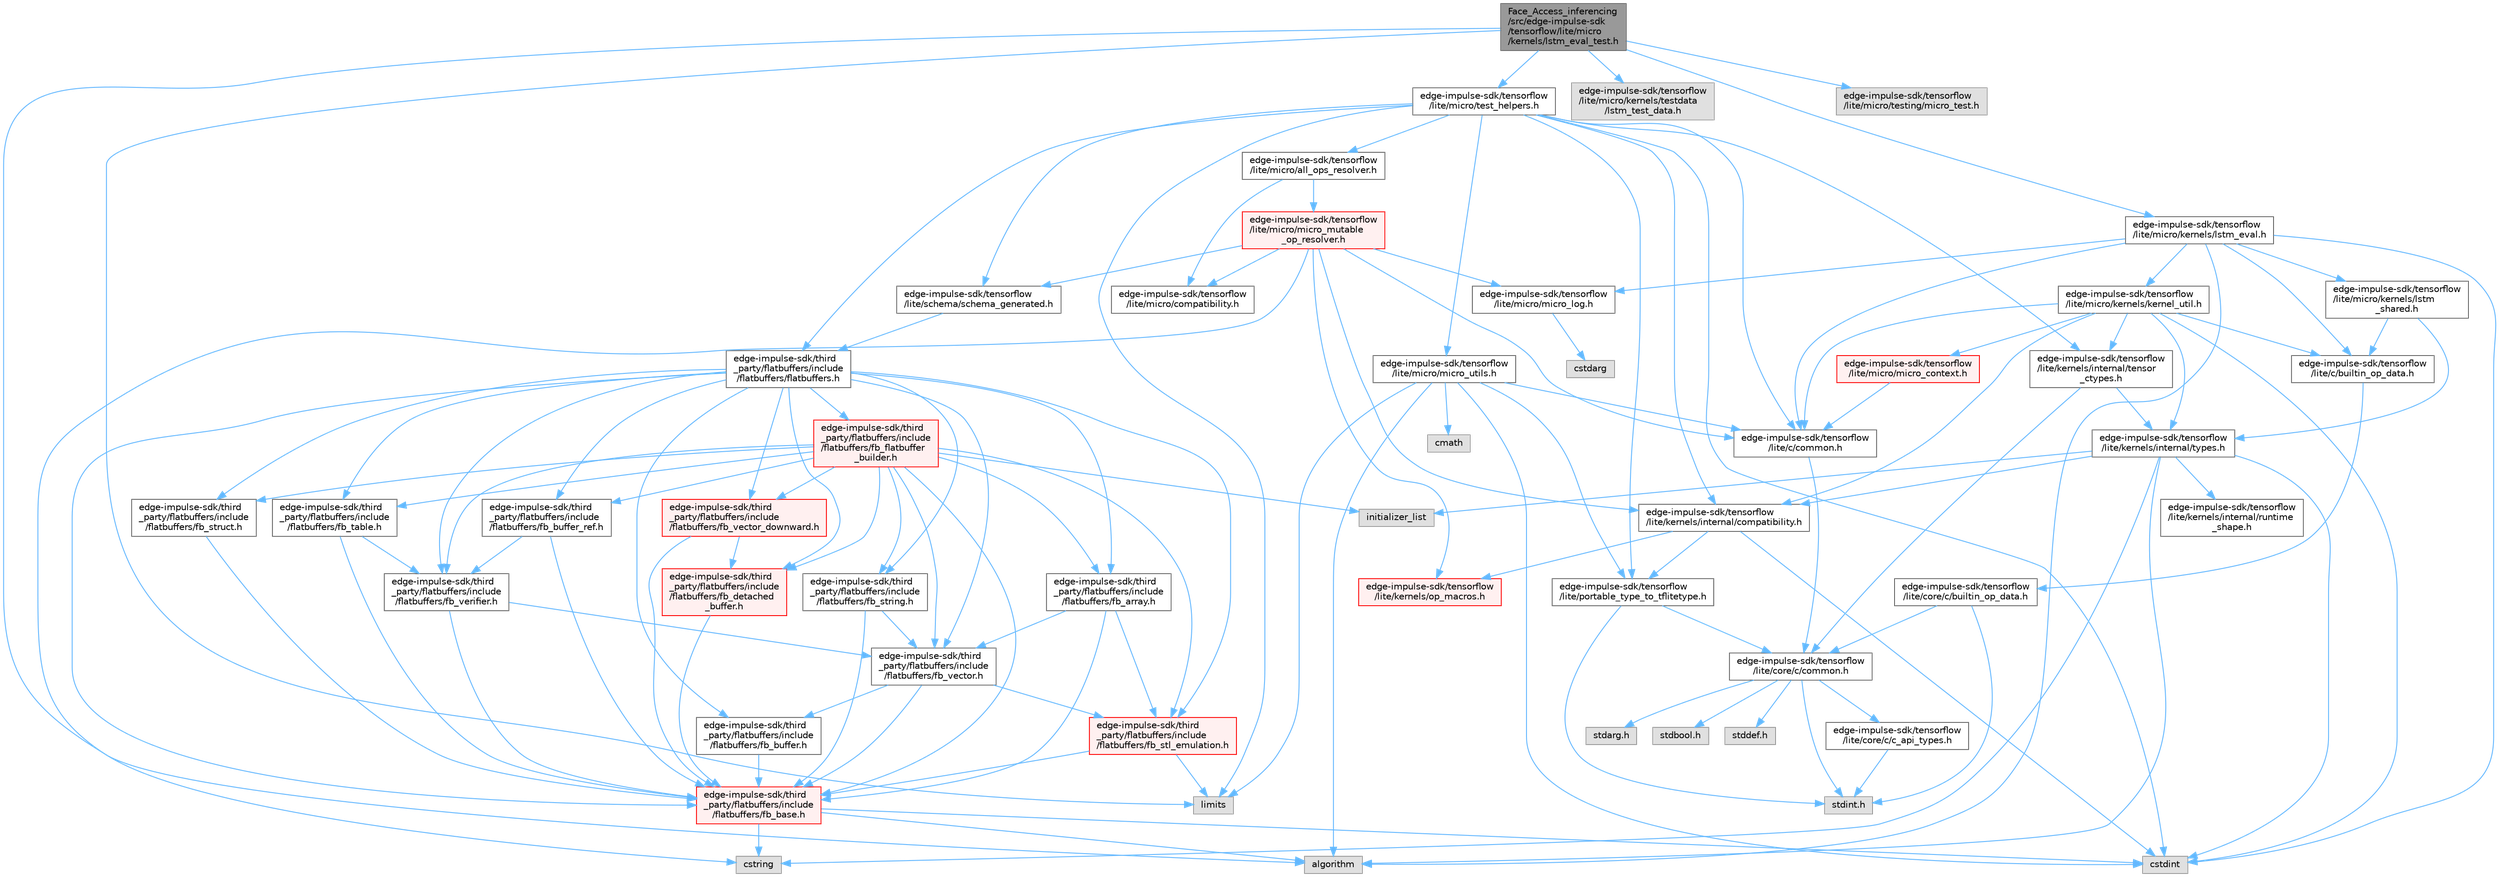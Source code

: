 digraph "Face_Access_inferencing/src/edge-impulse-sdk/tensorflow/lite/micro/kernels/lstm_eval_test.h"
{
 // LATEX_PDF_SIZE
  bgcolor="transparent";
  edge [fontname=Helvetica,fontsize=10,labelfontname=Helvetica,labelfontsize=10];
  node [fontname=Helvetica,fontsize=10,shape=box,height=0.2,width=0.4];
  Node1 [id="Node000001",label="Face_Access_inferencing\l/src/edge-impulse-sdk\l/tensorflow/lite/micro\l/kernels/lstm_eval_test.h",height=0.2,width=0.4,color="gray40", fillcolor="grey60", style="filled", fontcolor="black",tooltip=" "];
  Node1 -> Node2 [id="edge1_Node000001_Node000002",color="steelblue1",style="solid",tooltip=" "];
  Node2 [id="Node000002",label="algorithm",height=0.2,width=0.4,color="grey60", fillcolor="#E0E0E0", style="filled",tooltip=" "];
  Node1 -> Node3 [id="edge2_Node000001_Node000003",color="steelblue1",style="solid",tooltip=" "];
  Node3 [id="Node000003",label="limits",height=0.2,width=0.4,color="grey60", fillcolor="#E0E0E0", style="filled",tooltip=" "];
  Node1 -> Node4 [id="edge3_Node000001_Node000004",color="steelblue1",style="solid",tooltip=" "];
  Node4 [id="Node000004",label="edge-impulse-sdk/tensorflow\l/lite/micro/kernels/lstm_eval.h",height=0.2,width=0.4,color="grey40", fillcolor="white", style="filled",URL="$_face___access__inferencing_2src_2edge-impulse-sdk_2tensorflow_2lite_2micro_2kernels_2lstm__eval_8h.html",tooltip=" "];
  Node4 -> Node2 [id="edge4_Node000004_Node000002",color="steelblue1",style="solid",tooltip=" "];
  Node4 -> Node5 [id="edge5_Node000004_Node000005",color="steelblue1",style="solid",tooltip=" "];
  Node5 [id="Node000005",label="cstdint",height=0.2,width=0.4,color="grey60", fillcolor="#E0E0E0", style="filled",tooltip=" "];
  Node4 -> Node6 [id="edge6_Node000004_Node000006",color="steelblue1",style="solid",tooltip=" "];
  Node6 [id="Node000006",label="edge-impulse-sdk/tensorflow\l/lite/c/builtin_op_data.h",height=0.2,width=0.4,color="grey40", fillcolor="white", style="filled",URL="$_face___access__inferencing_2src_2edge-impulse-sdk_2tensorflow_2lite_2c_2builtin__op__data_8h.html",tooltip=" "];
  Node6 -> Node7 [id="edge7_Node000006_Node000007",color="steelblue1",style="solid",tooltip=" "];
  Node7 [id="Node000007",label="edge-impulse-sdk/tensorflow\l/lite/core/c/builtin_op_data.h",height=0.2,width=0.4,color="grey40", fillcolor="white", style="filled",URL="$_face___access__inferencing_2src_2edge-impulse-sdk_2tensorflow_2lite_2core_2c_2builtin__op__data_8h.html",tooltip=" "];
  Node7 -> Node8 [id="edge8_Node000007_Node000008",color="steelblue1",style="solid",tooltip=" "];
  Node8 [id="Node000008",label="stdint.h",height=0.2,width=0.4,color="grey60", fillcolor="#E0E0E0", style="filled",tooltip=" "];
  Node7 -> Node9 [id="edge9_Node000007_Node000009",color="steelblue1",style="solid",tooltip=" "];
  Node9 [id="Node000009",label="edge-impulse-sdk/tensorflow\l/lite/core/c/common.h",height=0.2,width=0.4,color="grey40", fillcolor="white", style="filled",URL="$_face___access__inferencing_2src_2edge-impulse-sdk_2tensorflow_2lite_2core_2c_2common_8h.html",tooltip=" "];
  Node9 -> Node10 [id="edge10_Node000009_Node000010",color="steelblue1",style="solid",tooltip=" "];
  Node10 [id="Node000010",label="stdarg.h",height=0.2,width=0.4,color="grey60", fillcolor="#E0E0E0", style="filled",tooltip=" "];
  Node9 -> Node11 [id="edge11_Node000009_Node000011",color="steelblue1",style="solid",tooltip=" "];
  Node11 [id="Node000011",label="stdbool.h",height=0.2,width=0.4,color="grey60", fillcolor="#E0E0E0", style="filled",tooltip=" "];
  Node9 -> Node12 [id="edge12_Node000009_Node000012",color="steelblue1",style="solid",tooltip=" "];
  Node12 [id="Node000012",label="stddef.h",height=0.2,width=0.4,color="grey60", fillcolor="#E0E0E0", style="filled",tooltip=" "];
  Node9 -> Node8 [id="edge13_Node000009_Node000008",color="steelblue1",style="solid",tooltip=" "];
  Node9 -> Node13 [id="edge14_Node000009_Node000013",color="steelblue1",style="solid",tooltip=" "];
  Node13 [id="Node000013",label="edge-impulse-sdk/tensorflow\l/lite/core/c/c_api_types.h",height=0.2,width=0.4,color="grey40", fillcolor="white", style="filled",URL="$_face___access__inferencing_2src_2edge-impulse-sdk_2tensorflow_2lite_2core_2c_2c__api__types_8h.html",tooltip=" "];
  Node13 -> Node8 [id="edge15_Node000013_Node000008",color="steelblue1",style="solid",tooltip=" "];
  Node4 -> Node14 [id="edge16_Node000004_Node000014",color="steelblue1",style="solid",tooltip=" "];
  Node14 [id="Node000014",label="edge-impulse-sdk/tensorflow\l/lite/c/common.h",height=0.2,width=0.4,color="grey40", fillcolor="white", style="filled",URL="$_face___access__inferencing_2src_2edge-impulse-sdk_2tensorflow_2lite_2c_2common_8h.html",tooltip=" "];
  Node14 -> Node9 [id="edge17_Node000014_Node000009",color="steelblue1",style="solid",tooltip=" "];
  Node4 -> Node15 [id="edge18_Node000004_Node000015",color="steelblue1",style="solid",tooltip=" "];
  Node15 [id="Node000015",label="edge-impulse-sdk/tensorflow\l/lite/micro/kernels/kernel_util.h",height=0.2,width=0.4,color="grey40", fillcolor="white", style="filled",URL="$_face___access__inferencing_2src_2edge-impulse-sdk_2tensorflow_2lite_2micro_2kernels_2kernel__util_8h.html",tooltip=" "];
  Node15 -> Node5 [id="edge19_Node000015_Node000005",color="steelblue1",style="solid",tooltip=" "];
  Node15 -> Node6 [id="edge20_Node000015_Node000006",color="steelblue1",style="solid",tooltip=" "];
  Node15 -> Node14 [id="edge21_Node000015_Node000014",color="steelblue1",style="solid",tooltip=" "];
  Node15 -> Node16 [id="edge22_Node000015_Node000016",color="steelblue1",style="solid",tooltip=" "];
  Node16 [id="Node000016",label="edge-impulse-sdk/tensorflow\l/lite/kernels/internal/compatibility.h",height=0.2,width=0.4,color="grey40", fillcolor="white", style="filled",URL="$_face___access__inferencing_2src_2edge-impulse-sdk_2tensorflow_2lite_2kernels_2internal_2compatibility_8h.html",tooltip=" "];
  Node16 -> Node5 [id="edge23_Node000016_Node000005",color="steelblue1",style="solid",tooltip=" "];
  Node16 -> Node17 [id="edge24_Node000016_Node000017",color="steelblue1",style="solid",tooltip=" "];
  Node17 [id="Node000017",label="edge-impulse-sdk/tensorflow\l/lite/portable_type_to_tflitetype.h",height=0.2,width=0.4,color="grey40", fillcolor="white", style="filled",URL="$_face___access__inferencing_2src_2edge-impulse-sdk_2tensorflow_2lite_2portable__type__to__tflitetype_8h.html",tooltip=" "];
  Node17 -> Node8 [id="edge25_Node000017_Node000008",color="steelblue1",style="solid",tooltip=" "];
  Node17 -> Node9 [id="edge26_Node000017_Node000009",color="steelblue1",style="solid",tooltip=" "];
  Node16 -> Node18 [id="edge27_Node000016_Node000018",color="steelblue1",style="solid",tooltip=" "];
  Node18 [id="Node000018",label="edge-impulse-sdk/tensorflow\l/lite/kernels/op_macros.h",height=0.2,width=0.4,color="red", fillcolor="#FFF0F0", style="filled",URL="$_face___access__inferencing_2src_2edge-impulse-sdk_2tensorflow_2lite_2kernels_2op__macros_8h.html",tooltip=" "];
  Node15 -> Node21 [id="edge28_Node000015_Node000021",color="steelblue1",style="solid",tooltip=" "];
  Node21 [id="Node000021",label="edge-impulse-sdk/tensorflow\l/lite/kernels/internal/tensor\l_ctypes.h",height=0.2,width=0.4,color="grey40", fillcolor="white", style="filled",URL="$_face___access__inferencing_2src_2edge-impulse-sdk_2tensorflow_2lite_2kernels_2internal_2tensor__ctypes_8h.html",tooltip=" "];
  Node21 -> Node9 [id="edge29_Node000021_Node000009",color="steelblue1",style="solid",tooltip=" "];
  Node21 -> Node22 [id="edge30_Node000021_Node000022",color="steelblue1",style="solid",tooltip=" "];
  Node22 [id="Node000022",label="edge-impulse-sdk/tensorflow\l/lite/kernels/internal/types.h",height=0.2,width=0.4,color="grey40", fillcolor="white", style="filled",URL="$_face___access__inferencing_2src_2edge-impulse-sdk_2tensorflow_2lite_2kernels_2internal_2types_8h.html",tooltip=" "];
  Node22 -> Node2 [id="edge31_Node000022_Node000002",color="steelblue1",style="solid",tooltip=" "];
  Node22 -> Node5 [id="edge32_Node000022_Node000005",color="steelblue1",style="solid",tooltip=" "];
  Node22 -> Node23 [id="edge33_Node000022_Node000023",color="steelblue1",style="solid",tooltip=" "];
  Node23 [id="Node000023",label="cstring",height=0.2,width=0.4,color="grey60", fillcolor="#E0E0E0", style="filled",tooltip=" "];
  Node22 -> Node24 [id="edge34_Node000022_Node000024",color="steelblue1",style="solid",tooltip=" "];
  Node24 [id="Node000024",label="initializer_list",height=0.2,width=0.4,color="grey60", fillcolor="#E0E0E0", style="filled",tooltip=" "];
  Node22 -> Node16 [id="edge35_Node000022_Node000016",color="steelblue1",style="solid",tooltip=" "];
  Node22 -> Node25 [id="edge36_Node000022_Node000025",color="steelblue1",style="solid",tooltip=" "];
  Node25 [id="Node000025",label="edge-impulse-sdk/tensorflow\l/lite/kernels/internal/runtime\l_shape.h",height=0.2,width=0.4,color="grey40", fillcolor="white", style="filled",URL="$_face___access__inferencing_2src_2edge-impulse-sdk_2tensorflow_2lite_2kernels_2internal_2runtime__shape_8h.html",tooltip=" "];
  Node15 -> Node22 [id="edge37_Node000015_Node000022",color="steelblue1",style="solid",tooltip=" "];
  Node15 -> Node26 [id="edge38_Node000015_Node000026",color="steelblue1",style="solid",tooltip=" "];
  Node26 [id="Node000026",label="edge-impulse-sdk/tensorflow\l/lite/micro/micro_context.h",height=0.2,width=0.4,color="red", fillcolor="#FFF0F0", style="filled",URL="$_face___access__inferencing_2src_2edge-impulse-sdk_2tensorflow_2lite_2micro_2micro__context_8h.html",tooltip=" "];
  Node26 -> Node14 [id="edge39_Node000026_Node000014",color="steelblue1",style="solid",tooltip=" "];
  Node4 -> Node75 [id="edge40_Node000004_Node000075",color="steelblue1",style="solid",tooltip=" "];
  Node75 [id="Node000075",label="edge-impulse-sdk/tensorflow\l/lite/micro/kernels/lstm\l_shared.h",height=0.2,width=0.4,color="grey40", fillcolor="white", style="filled",URL="$_face___access__inferencing_2src_2edge-impulse-sdk_2tensorflow_2lite_2micro_2kernels_2lstm__shared_8h.html",tooltip=" "];
  Node75 -> Node6 [id="edge41_Node000075_Node000006",color="steelblue1",style="solid",tooltip=" "];
  Node75 -> Node22 [id="edge42_Node000075_Node000022",color="steelblue1",style="solid",tooltip=" "];
  Node4 -> Node76 [id="edge43_Node000004_Node000076",color="steelblue1",style="solid",tooltip=" "];
  Node76 [id="Node000076",label="edge-impulse-sdk/tensorflow\l/lite/micro/micro_log.h",height=0.2,width=0.4,color="grey40", fillcolor="white", style="filled",URL="$_face___access__inferencing_2src_2edge-impulse-sdk_2tensorflow_2lite_2micro_2micro__log_8h.html",tooltip=" "];
  Node76 -> Node72 [id="edge44_Node000076_Node000072",color="steelblue1",style="solid",tooltip=" "];
  Node72 [id="Node000072",label="cstdarg",height=0.2,width=0.4,color="grey60", fillcolor="#E0E0E0", style="filled",tooltip=" "];
  Node1 -> Node77 [id="edge45_Node000001_Node000077",color="steelblue1",style="solid",tooltip=" "];
  Node77 [id="Node000077",label="edge-impulse-sdk/tensorflow\l/lite/micro/kernels/testdata\l/lstm_test_data.h",height=0.2,width=0.4,color="grey60", fillcolor="#E0E0E0", style="filled",tooltip=" "];
  Node1 -> Node78 [id="edge46_Node000001_Node000078",color="steelblue1",style="solid",tooltip=" "];
  Node78 [id="Node000078",label="edge-impulse-sdk/tensorflow\l/lite/micro/test_helpers.h",height=0.2,width=0.4,color="grey40", fillcolor="white", style="filled",URL="$_face___access__inferencing_2src_2edge-impulse-sdk_2tensorflow_2lite_2micro_2test__helpers_8h.html",tooltip=" "];
  Node78 -> Node5 [id="edge47_Node000078_Node000005",color="steelblue1",style="solid",tooltip=" "];
  Node78 -> Node3 [id="edge48_Node000078_Node000003",color="steelblue1",style="solid",tooltip=" "];
  Node78 -> Node34 [id="edge49_Node000078_Node000034",color="steelblue1",style="solid",tooltip=" "];
  Node34 [id="Node000034",label="edge-impulse-sdk/third\l_party/flatbuffers/include\l/flatbuffers/flatbuffers.h",height=0.2,width=0.4,color="grey40", fillcolor="white", style="filled",URL="$_face___access__inferencing_2src_2edge-impulse-sdk_2third__party_2flatbuffers_2include_2flatbuffers_2flatbuffers_8h.html",tooltip=" "];
  Node34 -> Node35 [id="edge50_Node000034_Node000035",color="steelblue1",style="solid",tooltip=" "];
  Node35 [id="Node000035",label="edge-impulse-sdk/third\l_party/flatbuffers/include\l/flatbuffers/fb_array.h",height=0.2,width=0.4,color="grey40", fillcolor="white", style="filled",URL="$fb__array_8h.html",tooltip=" "];
  Node35 -> Node36 [id="edge51_Node000035_Node000036",color="steelblue1",style="solid",tooltip=" "];
  Node36 [id="Node000036",label="edge-impulse-sdk/third\l_party/flatbuffers/include\l/flatbuffers/fb_base.h",height=0.2,width=0.4,color="red", fillcolor="#FFF0F0", style="filled",URL="$fb__base_8h.html",tooltip=" "];
  Node36 -> Node5 [id="edge52_Node000036_Node000005",color="steelblue1",style="solid",tooltip=" "];
  Node36 -> Node23 [id="edge53_Node000036_Node000023",color="steelblue1",style="solid",tooltip=" "];
  Node36 -> Node2 [id="edge54_Node000036_Node000002",color="steelblue1",style="solid",tooltip=" "];
  Node35 -> Node45 [id="edge55_Node000035_Node000045",color="steelblue1",style="solid",tooltip=" "];
  Node45 [id="Node000045",label="edge-impulse-sdk/third\l_party/flatbuffers/include\l/flatbuffers/fb_stl_emulation.h",height=0.2,width=0.4,color="red", fillcolor="#FFF0F0", style="filled",URL="$fb__stl__emulation_8h.html",tooltip=" "];
  Node45 -> Node36 [id="edge56_Node000045_Node000036",color="steelblue1",style="solid",tooltip=" "];
  Node45 -> Node3 [id="edge57_Node000045_Node000003",color="steelblue1",style="solid",tooltip=" "];
  Node35 -> Node46 [id="edge58_Node000035_Node000046",color="steelblue1",style="solid",tooltip=" "];
  Node46 [id="Node000046",label="edge-impulse-sdk/third\l_party/flatbuffers/include\l/flatbuffers/fb_vector.h",height=0.2,width=0.4,color="grey40", fillcolor="white", style="filled",URL="$fb__vector_8h.html",tooltip=" "];
  Node46 -> Node36 [id="edge59_Node000046_Node000036",color="steelblue1",style="solid",tooltip=" "];
  Node46 -> Node47 [id="edge60_Node000046_Node000047",color="steelblue1",style="solid",tooltip=" "];
  Node47 [id="Node000047",label="edge-impulse-sdk/third\l_party/flatbuffers/include\l/flatbuffers/fb_buffer.h",height=0.2,width=0.4,color="grey40", fillcolor="white", style="filled",URL="$fb__buffer_8h.html",tooltip=" "];
  Node47 -> Node36 [id="edge61_Node000047_Node000036",color="steelblue1",style="solid",tooltip=" "];
  Node46 -> Node45 [id="edge62_Node000046_Node000045",color="steelblue1",style="solid",tooltip=" "];
  Node34 -> Node36 [id="edge63_Node000034_Node000036",color="steelblue1",style="solid",tooltip=" "];
  Node34 -> Node47 [id="edge64_Node000034_Node000047",color="steelblue1",style="solid",tooltip=" "];
  Node34 -> Node48 [id="edge65_Node000034_Node000048",color="steelblue1",style="solid",tooltip=" "];
  Node48 [id="Node000048",label="edge-impulse-sdk/third\l_party/flatbuffers/include\l/flatbuffers/fb_buffer_ref.h",height=0.2,width=0.4,color="grey40", fillcolor="white", style="filled",URL="$fb__buffer__ref_8h.html",tooltip=" "];
  Node48 -> Node36 [id="edge66_Node000048_Node000036",color="steelblue1",style="solid",tooltip=" "];
  Node48 -> Node49 [id="edge67_Node000048_Node000049",color="steelblue1",style="solid",tooltip=" "];
  Node49 [id="Node000049",label="edge-impulse-sdk/third\l_party/flatbuffers/include\l/flatbuffers/fb_verifier.h",height=0.2,width=0.4,color="grey40", fillcolor="white", style="filled",URL="$fb__verifier_8h.html",tooltip=" "];
  Node49 -> Node36 [id="edge68_Node000049_Node000036",color="steelblue1",style="solid",tooltip=" "];
  Node49 -> Node46 [id="edge69_Node000049_Node000046",color="steelblue1",style="solid",tooltip=" "];
  Node34 -> Node50 [id="edge70_Node000034_Node000050",color="steelblue1",style="solid",tooltip=" "];
  Node50 [id="Node000050",label="edge-impulse-sdk/third\l_party/flatbuffers/include\l/flatbuffers/fb_detached\l_buffer.h",height=0.2,width=0.4,color="red", fillcolor="#FFF0F0", style="filled",URL="$fb__detached__buffer_8h.html",tooltip=" "];
  Node50 -> Node36 [id="edge71_Node000050_Node000036",color="steelblue1",style="solid",tooltip=" "];
  Node34 -> Node53 [id="edge72_Node000034_Node000053",color="steelblue1",style="solid",tooltip=" "];
  Node53 [id="Node000053",label="edge-impulse-sdk/third\l_party/flatbuffers/include\l/flatbuffers/fb_flatbuffer\l_builder.h",height=0.2,width=0.4,color="red", fillcolor="#FFF0F0", style="filled",URL="$fb__flatbuffer__builder_8h.html",tooltip=" "];
  Node53 -> Node24 [id="edge73_Node000053_Node000024",color="steelblue1",style="solid",tooltip=" "];
  Node53 -> Node35 [id="edge74_Node000053_Node000035",color="steelblue1",style="solid",tooltip=" "];
  Node53 -> Node36 [id="edge75_Node000053_Node000036",color="steelblue1",style="solid",tooltip=" "];
  Node53 -> Node48 [id="edge76_Node000053_Node000048",color="steelblue1",style="solid",tooltip=" "];
  Node53 -> Node50 [id="edge77_Node000053_Node000050",color="steelblue1",style="solid",tooltip=" "];
  Node53 -> Node45 [id="edge78_Node000053_Node000045",color="steelblue1",style="solid",tooltip=" "];
  Node53 -> Node55 [id="edge79_Node000053_Node000055",color="steelblue1",style="solid",tooltip=" "];
  Node55 [id="Node000055",label="edge-impulse-sdk/third\l_party/flatbuffers/include\l/flatbuffers/fb_string.h",height=0.2,width=0.4,color="grey40", fillcolor="white", style="filled",URL="$fb__string_8h.html",tooltip=" "];
  Node55 -> Node36 [id="edge80_Node000055_Node000036",color="steelblue1",style="solid",tooltip=" "];
  Node55 -> Node46 [id="edge81_Node000055_Node000046",color="steelblue1",style="solid",tooltip=" "];
  Node53 -> Node56 [id="edge82_Node000053_Node000056",color="steelblue1",style="solid",tooltip=" "];
  Node56 [id="Node000056",label="edge-impulse-sdk/third\l_party/flatbuffers/include\l/flatbuffers/fb_struct.h",height=0.2,width=0.4,color="grey40", fillcolor="white", style="filled",URL="$fb__struct_8h.html",tooltip=" "];
  Node56 -> Node36 [id="edge83_Node000056_Node000036",color="steelblue1",style="solid",tooltip=" "];
  Node53 -> Node57 [id="edge84_Node000053_Node000057",color="steelblue1",style="solid",tooltip=" "];
  Node57 [id="Node000057",label="edge-impulse-sdk/third\l_party/flatbuffers/include\l/flatbuffers/fb_table.h",height=0.2,width=0.4,color="grey40", fillcolor="white", style="filled",URL="$fb__table_8h.html",tooltip=" "];
  Node57 -> Node36 [id="edge85_Node000057_Node000036",color="steelblue1",style="solid",tooltip=" "];
  Node57 -> Node49 [id="edge86_Node000057_Node000049",color="steelblue1",style="solid",tooltip=" "];
  Node53 -> Node46 [id="edge87_Node000053_Node000046",color="steelblue1",style="solid",tooltip=" "];
  Node53 -> Node58 [id="edge88_Node000053_Node000058",color="steelblue1",style="solid",tooltip=" "];
  Node58 [id="Node000058",label="edge-impulse-sdk/third\l_party/flatbuffers/include\l/flatbuffers/fb_vector_downward.h",height=0.2,width=0.4,color="red", fillcolor="#FFF0F0", style="filled",URL="$fb__vector__downward_8h.html",tooltip=" "];
  Node58 -> Node36 [id="edge89_Node000058_Node000036",color="steelblue1",style="solid",tooltip=" "];
  Node58 -> Node50 [id="edge90_Node000058_Node000050",color="steelblue1",style="solid",tooltip=" "];
  Node53 -> Node49 [id="edge91_Node000053_Node000049",color="steelblue1",style="solid",tooltip=" "];
  Node34 -> Node45 [id="edge92_Node000034_Node000045",color="steelblue1",style="solid",tooltip=" "];
  Node34 -> Node55 [id="edge93_Node000034_Node000055",color="steelblue1",style="solid",tooltip=" "];
  Node34 -> Node56 [id="edge94_Node000034_Node000056",color="steelblue1",style="solid",tooltip=" "];
  Node34 -> Node57 [id="edge95_Node000034_Node000057",color="steelblue1",style="solid",tooltip=" "];
  Node34 -> Node46 [id="edge96_Node000034_Node000046",color="steelblue1",style="solid",tooltip=" "];
  Node34 -> Node58 [id="edge97_Node000034_Node000058",color="steelblue1",style="solid",tooltip=" "];
  Node34 -> Node49 [id="edge98_Node000034_Node000049",color="steelblue1",style="solid",tooltip=" "];
  Node78 -> Node14 [id="edge99_Node000078_Node000014",color="steelblue1",style="solid",tooltip=" "];
  Node78 -> Node16 [id="edge100_Node000078_Node000016",color="steelblue1",style="solid",tooltip=" "];
  Node78 -> Node21 [id="edge101_Node000078_Node000021",color="steelblue1",style="solid",tooltip=" "];
  Node78 -> Node79 [id="edge102_Node000078_Node000079",color="steelblue1",style="solid",tooltip=" "];
  Node79 [id="Node000079",label="edge-impulse-sdk/tensorflow\l/lite/micro/all_ops_resolver.h",height=0.2,width=0.4,color="grey40", fillcolor="white", style="filled",URL="$_face___access__inferencing_2src_2edge-impulse-sdk_2tensorflow_2lite_2micro_2all__ops__resolver_8h.html",tooltip=" "];
  Node79 -> Node32 [id="edge103_Node000079_Node000032",color="steelblue1",style="solid",tooltip=" "];
  Node32 [id="Node000032",label="edge-impulse-sdk/tensorflow\l/lite/micro/compatibility.h",height=0.2,width=0.4,color="grey40", fillcolor="white", style="filled",URL="$_face___access__inferencing_2src_2edge-impulse-sdk_2tensorflow_2lite_2micro_2compatibility_8h.html",tooltip=" "];
  Node79 -> Node80 [id="edge104_Node000079_Node000080",color="steelblue1",style="solid",tooltip=" "];
  Node80 [id="Node000080",label="edge-impulse-sdk/tensorflow\l/lite/micro/micro_mutable\l_op_resolver.h",height=0.2,width=0.4,color="red", fillcolor="#FFF0F0", style="filled",URL="$_face___access__inferencing_2src_2edge-impulse-sdk_2tensorflow_2lite_2micro_2micro__mutable__op__resolver_8h.html",tooltip=" "];
  Node80 -> Node23 [id="edge105_Node000080_Node000023",color="steelblue1",style="solid",tooltip=" "];
  Node80 -> Node14 [id="edge106_Node000080_Node000014",color="steelblue1",style="solid",tooltip=" "];
  Node80 -> Node16 [id="edge107_Node000080_Node000016",color="steelblue1",style="solid",tooltip=" "];
  Node80 -> Node18 [id="edge108_Node000080_Node000018",color="steelblue1",style="solid",tooltip=" "];
  Node80 -> Node32 [id="edge109_Node000080_Node000032",color="steelblue1",style="solid",tooltip=" "];
  Node80 -> Node76 [id="edge110_Node000080_Node000076",color="steelblue1",style="solid",tooltip=" "];
  Node80 -> Node66 [id="edge111_Node000080_Node000066",color="steelblue1",style="solid",tooltip=" "];
  Node66 [id="Node000066",label="edge-impulse-sdk/tensorflow\l/lite/schema/schema_generated.h",height=0.2,width=0.4,color="grey40", fillcolor="white", style="filled",URL="$_face___access__inferencing_2src_2edge-impulse-sdk_2tensorflow_2lite_2schema_2schema__generated_8h.html",tooltip=" "];
  Node66 -> Node34 [id="edge112_Node000066_Node000034",color="steelblue1",style="solid",tooltip=" "];
  Node78 -> Node111 [id="edge113_Node000078_Node000111",color="steelblue1",style="solid",tooltip=" "];
  Node111 [id="Node000111",label="edge-impulse-sdk/tensorflow\l/lite/micro/micro_utils.h",height=0.2,width=0.4,color="grey40", fillcolor="white", style="filled",URL="$_face___access__inferencing_2src_2edge-impulse-sdk_2tensorflow_2lite_2micro_2micro__utils_8h.html",tooltip=" "];
  Node111 -> Node2 [id="edge114_Node000111_Node000002",color="steelblue1",style="solid",tooltip=" "];
  Node111 -> Node92 [id="edge115_Node000111_Node000092",color="steelblue1",style="solid",tooltip=" "];
  Node92 [id="Node000092",label="cmath",height=0.2,width=0.4,color="grey60", fillcolor="#E0E0E0", style="filled",tooltip=" "];
  Node111 -> Node5 [id="edge116_Node000111_Node000005",color="steelblue1",style="solid",tooltip=" "];
  Node111 -> Node17 [id="edge117_Node000111_Node000017",color="steelblue1",style="solid",tooltip=" "];
  Node111 -> Node3 [id="edge118_Node000111_Node000003",color="steelblue1",style="solid",tooltip=" "];
  Node111 -> Node14 [id="edge119_Node000111_Node000014",color="steelblue1",style="solid",tooltip=" "];
  Node78 -> Node17 [id="edge120_Node000078_Node000017",color="steelblue1",style="solid",tooltip=" "];
  Node78 -> Node66 [id="edge121_Node000078_Node000066",color="steelblue1",style="solid",tooltip=" "];
  Node1 -> Node112 [id="edge122_Node000001_Node000112",color="steelblue1",style="solid",tooltip=" "];
  Node112 [id="Node000112",label="edge-impulse-sdk/tensorflow\l/lite/micro/testing/micro_test.h",height=0.2,width=0.4,color="grey60", fillcolor="#E0E0E0", style="filled",tooltip=" "];
}
